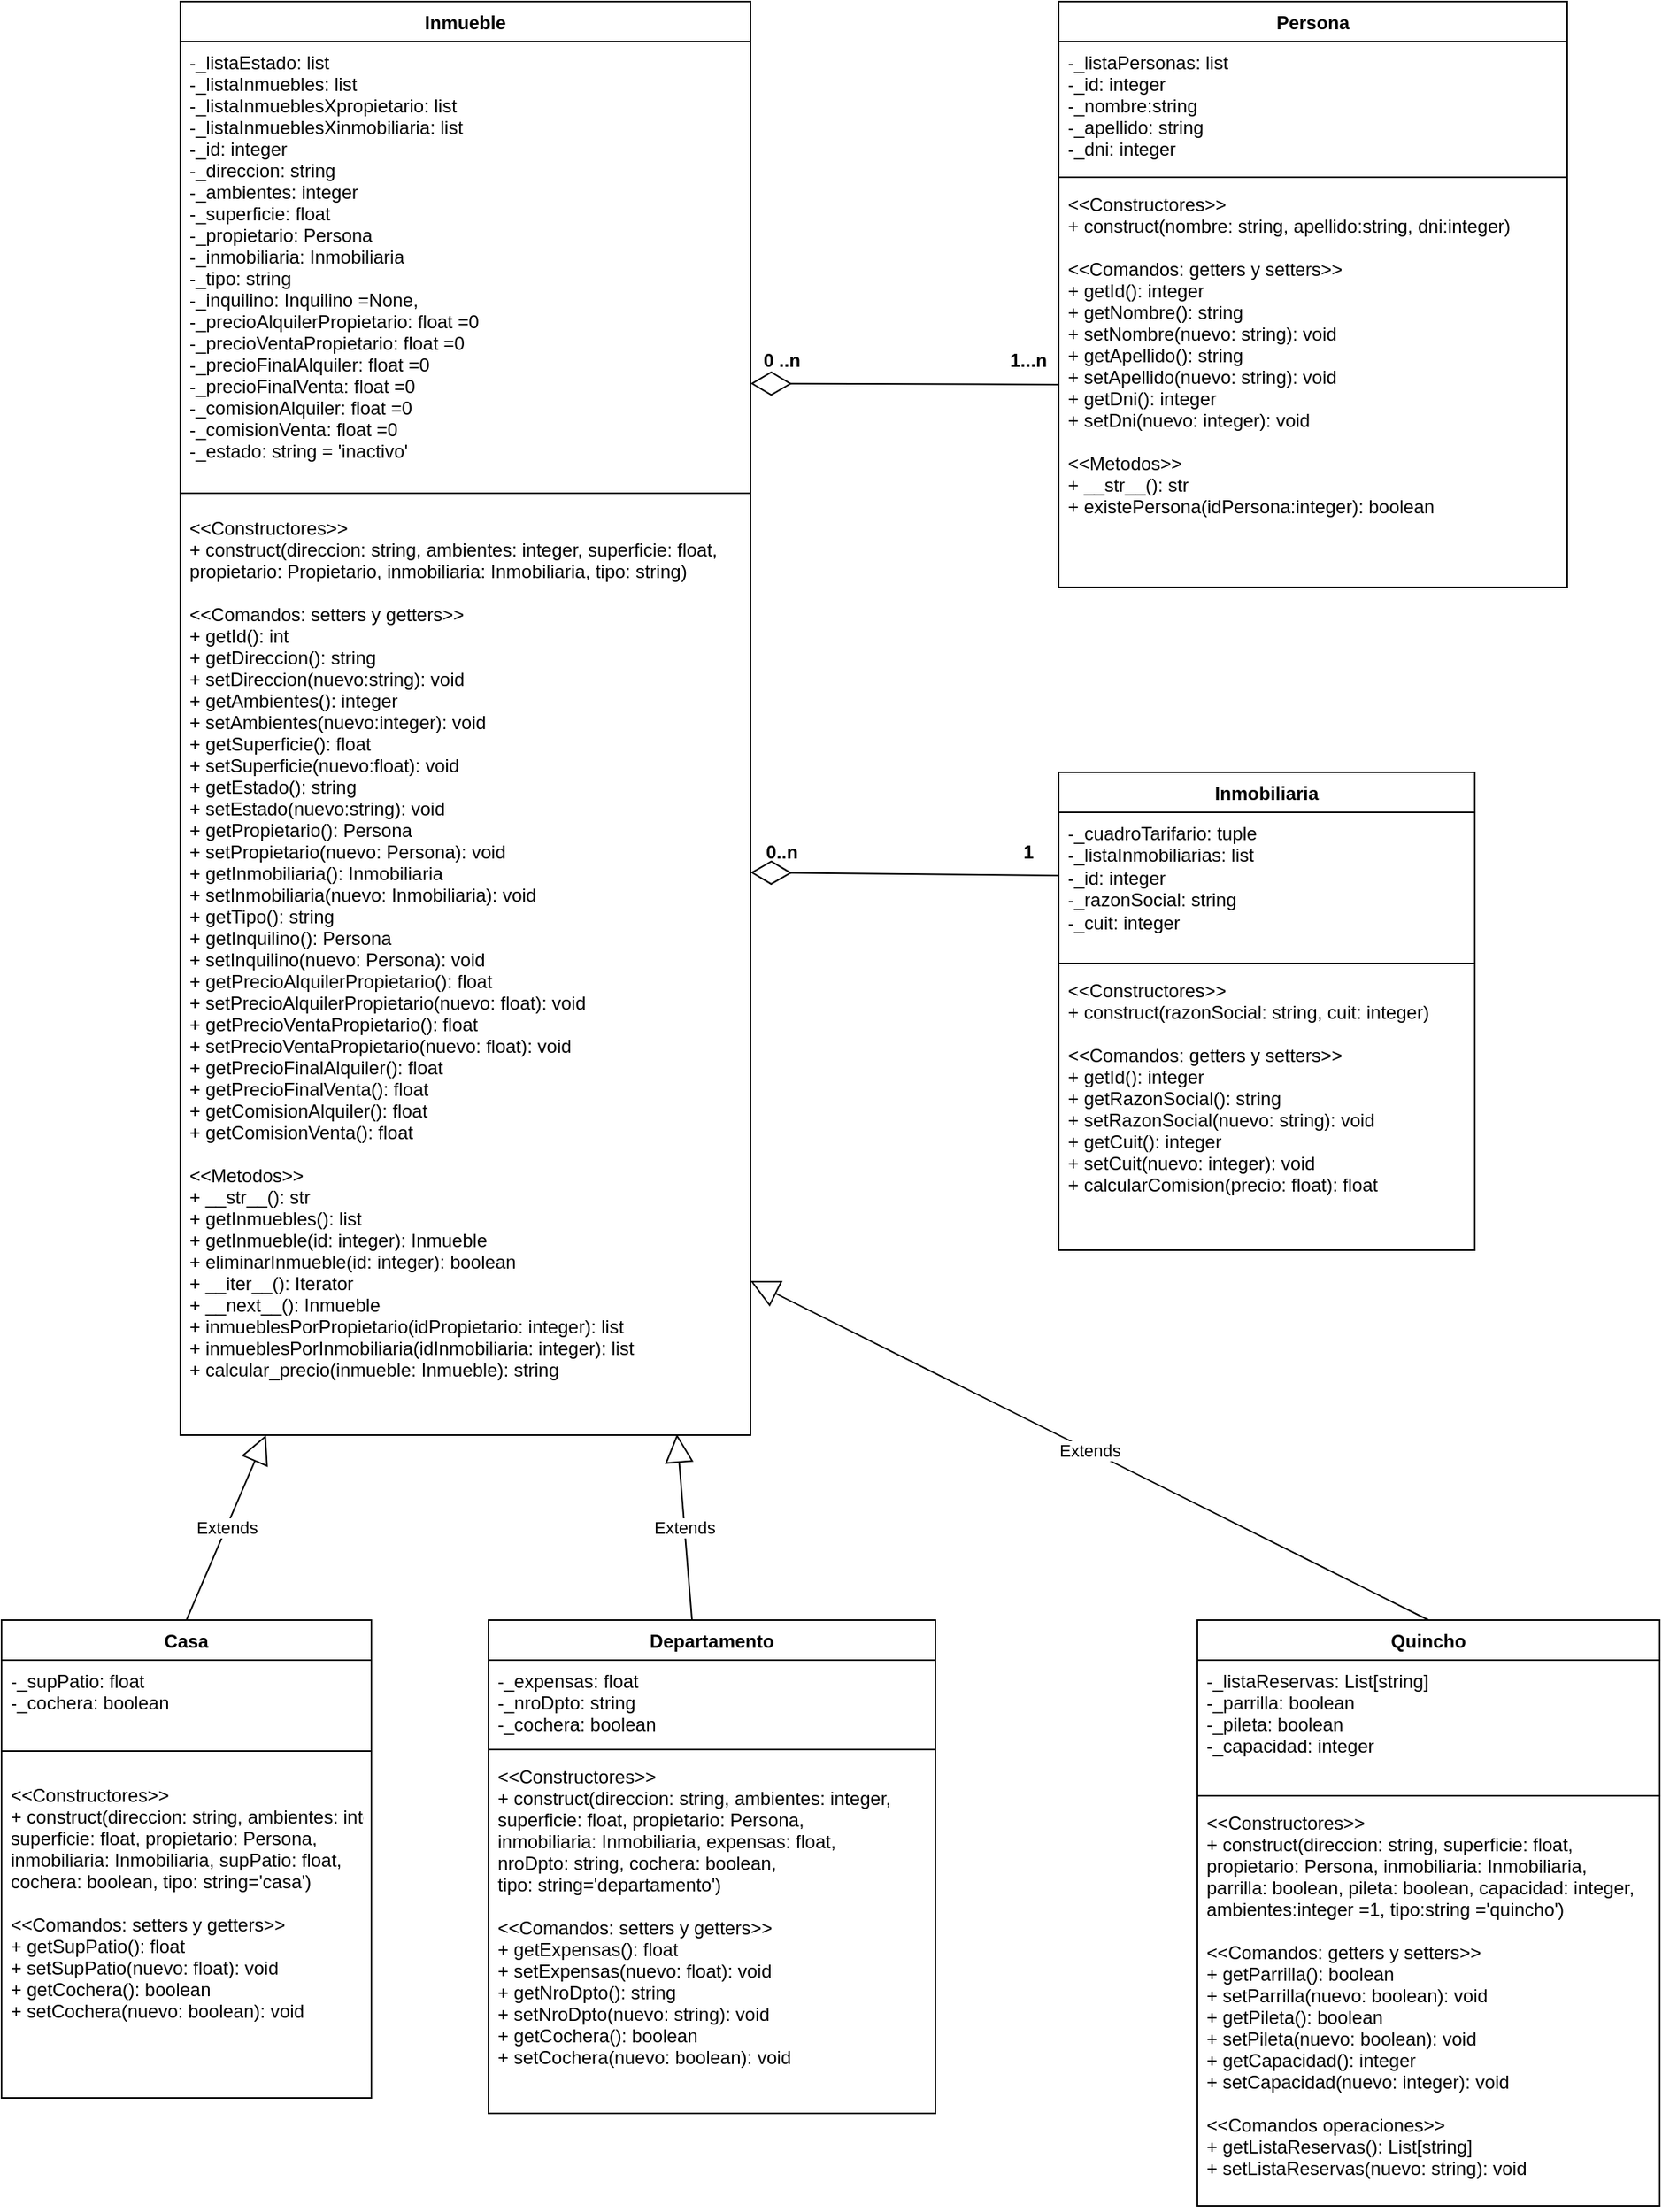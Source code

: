 <mxfile version="23.1.5" type="device">
  <diagram id="pO080ULWVFRPkJFq8dy7" name="Página-1">
    <mxGraphModel dx="2320" dy="1102" grid="1" gridSize="10" guides="1" tooltips="1" connect="1" arrows="1" fold="1" page="1" pageScale="1" pageWidth="827" pageHeight="1169" math="0" shadow="0">
      <root>
        <mxCell id="0" />
        <mxCell id="1" parent="0" />
        <mxCell id="1N5712yH5s_NPY4bhr51-1" value="Persona" style="swimlane;fontStyle=1;align=center;verticalAlign=top;childLayout=stackLayout;horizontal=1;startSize=26;horizontalStack=0;resizeParent=1;resizeParentMax=0;resizeLast=0;collapsible=1;marginBottom=0;" parent="1" vertex="1">
          <mxGeometry x="860" y="20" width="330" height="380" as="geometry" />
        </mxCell>
        <mxCell id="1N5712yH5s_NPY4bhr51-2" value="-_listaPersonas: list   &#xa;-_id: integer&#xa;-_nombre:string&#xa;-_apellido: string&#xa;-_dni: integer" style="text;strokeColor=none;fillColor=none;align=left;verticalAlign=top;spacingLeft=4;spacingRight=4;overflow=hidden;rotatable=0;points=[[0,0.5],[1,0.5]];portConstraint=eastwest;" parent="1N5712yH5s_NPY4bhr51-1" vertex="1">
          <mxGeometry y="26" width="330" height="84" as="geometry" />
        </mxCell>
        <mxCell id="1N5712yH5s_NPY4bhr51-3" value="" style="line;strokeWidth=1;fillColor=none;align=left;verticalAlign=middle;spacingTop=-1;spacingLeft=3;spacingRight=3;rotatable=0;labelPosition=right;points=[];portConstraint=eastwest;strokeColor=inherit;" parent="1N5712yH5s_NPY4bhr51-1" vertex="1">
          <mxGeometry y="110" width="330" height="8" as="geometry" />
        </mxCell>
        <mxCell id="1N5712yH5s_NPY4bhr51-4" value="&lt;&lt;Constructores&gt;&gt;&#xa;+ construct(nombre: string, apellido:string, dni:integer)&#xa;&#xa;&lt;&lt;Comandos: getters y setters&gt;&gt;&#xa;+ getId(): integer&#xa;+ getNombre(): string&#xa;+ setNombre(nuevo: string): void&#xa;+ getApellido(): string&#xa;+ setApellido(nuevo: string): void&#xa;+ getDni(): integer&#xa;+ setDni(nuevo: integer): void&#xa;&#xa;&lt;&lt;Metodos&gt;&gt;&#xa;+ __str__(): str&#xa;+ existePersona(idPersona:integer): boolean" style="text;strokeColor=none;fillColor=none;align=left;verticalAlign=top;spacingLeft=4;spacingRight=4;overflow=hidden;rotatable=0;points=[[0,0.5],[1,0.5]];portConstraint=eastwest;" parent="1N5712yH5s_NPY4bhr51-1" vertex="1">
          <mxGeometry y="118" width="330" height="262" as="geometry" />
        </mxCell>
        <mxCell id="1N5712yH5s_NPY4bhr51-5" value="Inmobiliaria" style="swimlane;fontStyle=1;align=center;verticalAlign=top;childLayout=stackLayout;horizontal=1;startSize=26;horizontalStack=0;resizeParent=1;resizeParentMax=0;resizeLast=0;collapsible=1;marginBottom=0;" parent="1" vertex="1">
          <mxGeometry x="860" y="520" width="270" height="310" as="geometry" />
        </mxCell>
        <mxCell id="1N5712yH5s_NPY4bhr51-6" value="-_cuadroTarifario: tuple&lt;br&gt;-_listaInmobiliarias: list   &lt;br&gt;-_id: integer&lt;br&gt;-_razonSocial: string&lt;br&gt;-_cuit: integer" style="text;strokeColor=none;fillColor=none;align=left;verticalAlign=top;spacingLeft=4;spacingRight=4;overflow=hidden;rotatable=0;points=[[0,0.5],[1,0.5]];portConstraint=eastwest;html=1;" parent="1N5712yH5s_NPY4bhr51-5" vertex="1">
          <mxGeometry y="26" width="270" height="94" as="geometry" />
        </mxCell>
        <mxCell id="1N5712yH5s_NPY4bhr51-7" value="" style="line;strokeWidth=1;fillColor=none;align=left;verticalAlign=middle;spacingTop=-1;spacingLeft=3;spacingRight=3;rotatable=0;labelPosition=right;points=[];portConstraint=eastwest;strokeColor=inherit;" parent="1N5712yH5s_NPY4bhr51-5" vertex="1">
          <mxGeometry y="120" width="270" height="8" as="geometry" />
        </mxCell>
        <mxCell id="1N5712yH5s_NPY4bhr51-8" value="&lt;&lt;Constructores&gt;&gt;&#xa;+ construct(razonSocial: string, cuit: integer)&#xa;&#xa;&lt;&lt;Comandos: getters y setters&gt;&gt;&#xa;+ getId(): integer&#xa;+ getRazonSocial(): string&#xa;+ setRazonSocial(nuevo: string): void&#xa;+ getCuit(): integer&#xa;+ setCuit(nuevo: integer): void&#xa;+ calcularComision(precio: float): float           " style="text;strokeColor=none;fillColor=none;align=left;verticalAlign=top;spacingLeft=4;spacingRight=4;overflow=hidden;rotatable=0;points=[[0,0.5],[1,0.5]];portConstraint=eastwest;" parent="1N5712yH5s_NPY4bhr51-5" vertex="1">
          <mxGeometry y="128" width="270" height="182" as="geometry" />
        </mxCell>
        <mxCell id="1N5712yH5s_NPY4bhr51-9" value="Casa" style="swimlane;fontStyle=1;align=center;verticalAlign=top;childLayout=stackLayout;horizontal=1;startSize=26;horizontalStack=0;resizeParent=1;resizeParentMax=0;resizeLast=0;collapsible=1;marginBottom=0;" parent="1" vertex="1">
          <mxGeometry x="174" y="1070" width="240" height="310" as="geometry" />
        </mxCell>
        <mxCell id="1N5712yH5s_NPY4bhr51-10" value="-_supPatio: float&#xa;-_cochera: boolean" style="text;strokeColor=none;fillColor=none;align=left;verticalAlign=top;spacingLeft=4;spacingRight=4;overflow=hidden;rotatable=0;points=[[0,0.5],[1,0.5]];portConstraint=eastwest;" parent="1N5712yH5s_NPY4bhr51-9" vertex="1">
          <mxGeometry y="26" width="240" height="44" as="geometry" />
        </mxCell>
        <mxCell id="1N5712yH5s_NPY4bhr51-11" value="" style="line;strokeWidth=1;fillColor=none;align=left;verticalAlign=middle;spacingTop=-1;spacingLeft=3;spacingRight=3;rotatable=0;labelPosition=right;points=[];portConstraint=eastwest;strokeColor=inherit;" parent="1N5712yH5s_NPY4bhr51-9" vertex="1">
          <mxGeometry y="70" width="240" height="30" as="geometry" />
        </mxCell>
        <mxCell id="1N5712yH5s_NPY4bhr51-12" value="&lt;&lt;Constructores&gt;&gt;&#xa;+ construct(direccion: string, ambientes: integer,&#xa;superficie: float, propietario: Persona,&#xa;inmobiliaria: Inmobiliaria, supPatio: float,&#xa;cochera: boolean, tipo: string=&#39;casa&#39;)&#xa;&#xa;&lt;&lt;Comandos: setters y getters&gt;&gt;&#xa;+ getSupPatio(): float &#xa;+ setSupPatio(nuevo: float): void &#xa;+ getCochera(): boolean&#xa;+ setCochera(nuevo: boolean): void" style="text;strokeColor=none;fillColor=none;align=left;verticalAlign=top;spacingLeft=4;spacingRight=4;overflow=hidden;rotatable=0;points=[[0,0.5],[1,0.5]];portConstraint=eastwest;" parent="1N5712yH5s_NPY4bhr51-9" vertex="1">
          <mxGeometry y="100" width="240" height="210" as="geometry" />
        </mxCell>
        <mxCell id="1N5712yH5s_NPY4bhr51-13" value="Departamento&#xa;" style="swimlane;fontStyle=1;align=center;verticalAlign=top;childLayout=stackLayout;horizontal=1;startSize=26;horizontalStack=0;resizeParent=1;resizeParentMax=0;resizeLast=0;collapsible=1;marginBottom=0;" parent="1" vertex="1">
          <mxGeometry x="490" y="1070" width="290" height="320" as="geometry" />
        </mxCell>
        <mxCell id="1N5712yH5s_NPY4bhr51-14" value="-_expensas: float&#xa;-_nroDpto: string&#xa;-_cochera: boolean" style="text;strokeColor=none;fillColor=none;align=left;verticalAlign=top;spacingLeft=4;spacingRight=4;overflow=hidden;rotatable=0;points=[[0,0.5],[1,0.5]];portConstraint=eastwest;" parent="1N5712yH5s_NPY4bhr51-13" vertex="1">
          <mxGeometry y="26" width="290" height="54" as="geometry" />
        </mxCell>
        <mxCell id="1N5712yH5s_NPY4bhr51-15" value="" style="line;strokeWidth=1;fillColor=none;align=left;verticalAlign=middle;spacingTop=-1;spacingLeft=3;spacingRight=3;rotatable=0;labelPosition=right;points=[];portConstraint=eastwest;strokeColor=inherit;" parent="1N5712yH5s_NPY4bhr51-13" vertex="1">
          <mxGeometry y="80" width="290" height="8" as="geometry" />
        </mxCell>
        <mxCell id="1N5712yH5s_NPY4bhr51-16" value="&lt;&lt;Constructores&gt;&gt;&#xa;+ construct(direccion: string, ambientes: integer, &#xa;superficie: float, propietario: Persona,&#xa;inmobiliaria: Inmobiliaria, expensas: float,&#xa;nroDpto: string, cochera: boolean, &#xa;tipo: string=&#39;departamento&#39;)&#xa;&#xa;&lt;&lt;Comandos: setters y getters&gt;&gt;&#xa;+ getExpensas(): float &#xa;+ setExpensas(nuevo: float): void &#xa;+ getNroDpto(): string&#xa;+ setNroDpto(nuevo: string): void &#xa;+ getCochera(): boolean&#xa;+ setCochera(nuevo: boolean): void    " style="text;strokeColor=none;fillColor=none;align=left;verticalAlign=top;spacingLeft=4;spacingRight=4;overflow=hidden;rotatable=0;points=[[0,0.5],[1,0.5]];portConstraint=eastwest;" parent="1N5712yH5s_NPY4bhr51-13" vertex="1">
          <mxGeometry y="88" width="290" height="232" as="geometry" />
        </mxCell>
        <mxCell id="1N5712yH5s_NPY4bhr51-17" value="Inmueble" style="swimlane;fontStyle=1;align=center;verticalAlign=top;childLayout=stackLayout;horizontal=1;startSize=26;horizontalStack=0;resizeParent=1;resizeParentMax=0;resizeLast=0;collapsible=1;marginBottom=0;" parent="1" vertex="1">
          <mxGeometry x="290" y="20" width="370" height="930" as="geometry" />
        </mxCell>
        <mxCell id="1N5712yH5s_NPY4bhr51-18" value="-_listaEstado: list &#xa;-_listaInmuebles: list &#xa;-_listaInmueblesXpropietario: list &#xa;-_listaInmueblesXinmobiliaria: list&#xa;-_id: integer&#xa;-_direccion: string&#xa;-_ambientes: integer&#xa;-_superficie: float&#xa;-_propietario: Persona&#xa;-_inmobiliaria: Inmobiliaria&#xa;-_tipo: string&#xa;-_inquilino: Inquilino =None, &#xa;-_precioAlquilerPropietario: float =0&#xa;-_precioVentaPropietario: float =0&#xa;-_precioFinalAlquiler: float =0&#xa;-_precioFinalVenta: float =0&#xa;-_comisionAlquiler: float =0&#xa;-_comisionVenta: float =0&#xa;-_estado: string = &#39;inactivo&#39;" style="text;strokeColor=none;fillColor=none;align=left;verticalAlign=top;spacingLeft=4;spacingRight=4;overflow=hidden;rotatable=0;points=[[0,0.5],[1,0.5]];portConstraint=eastwest;" parent="1N5712yH5s_NPY4bhr51-17" vertex="1">
          <mxGeometry y="26" width="370" height="284" as="geometry" />
        </mxCell>
        <mxCell id="1N5712yH5s_NPY4bhr51-19" value="" style="line;strokeWidth=1;fillColor=none;align=left;verticalAlign=middle;spacingTop=-1;spacingLeft=3;spacingRight=3;rotatable=0;labelPosition=right;points=[];portConstraint=eastwest;strokeColor=inherit;" parent="1N5712yH5s_NPY4bhr51-17" vertex="1">
          <mxGeometry y="310" width="370" height="18" as="geometry" />
        </mxCell>
        <mxCell id="1N5712yH5s_NPY4bhr51-20" value="&lt;&lt;Constructores&gt;&gt;&#xa;+ construct(direccion: string, ambientes: integer, superficie: float, &#xa;propietario: Propietario, inmobiliaria: Inmobiliaria, tipo: string)&#xa;&#xa;&lt;&lt;Comandos: setters y getters&gt;&gt;&#xa;+ getId(): int&#xa;+ getDireccion(): string &#xa;+ setDireccion(nuevo:string): void&#xa;+ getAmbientes(): integer&#xa;+ setAmbientes(nuevo:integer): void&#xa;+ getSuperficie(): float &#xa;+ setSuperficie(nuevo:float): void &#xa;+ getEstado(): string &#xa;+ setEstado(nuevo:string): void &#xa;+ getPropietario(): Persona &#xa;+ setPropietario(nuevo: Persona): void &#xa;+ getInmobiliaria(): Inmobiliaria &#xa;+ setInmobiliaria(nuevo: Inmobiliaria): void &#xa;+ getTipo(): string&#xa;+ getInquilino(): Persona &#xa;+ setInquilino(nuevo: Persona): void &#xa;+ getPrecioAlquilerPropietario(): float &#xa;+ setPrecioAlquilerPropietario(nuevo: float): void&#xa;+ getPrecioVentaPropietario(): float&#xa;+ setPrecioVentaPropietario(nuevo: float): void &#xa;+ getPrecioFinalAlquiler(): float&#xa;+ getPrecioFinalVenta(): float&#xa;+ getComisionAlquiler(): float&#xa;+ getComisionVenta(): float&#xa;&#xa;&lt;&lt;Metodos&gt;&gt;&#xa;+ __str__(): str &#xa;+ getInmuebles(): list&#xa;+ getInmueble(id: integer): Inmueble &#xa;+ eliminarInmueble(id: integer): boolean&#xa;+ __iter__(): Iterator&#xa;+ __next__(): Inmueble&#xa;+ inmueblesPorPropietario(idPropietario: integer): list&#xa;+ inmueblesPorInmobiliaria(idInmobiliaria: integer): list&#xa;+ calcular_precio(inmueble: Inmueble): string" style="text;strokeColor=none;fillColor=none;align=left;verticalAlign=top;spacingLeft=4;spacingRight=4;overflow=hidden;rotatable=0;points=[[0,0.5],[1,0.5]];portConstraint=eastwest;" parent="1N5712yH5s_NPY4bhr51-17" vertex="1">
          <mxGeometry y="328" width="370" height="602" as="geometry" />
        </mxCell>
        <mxCell id="1N5712yH5s_NPY4bhr51-30" value="Quincho" style="swimlane;fontStyle=1;align=center;verticalAlign=top;childLayout=stackLayout;horizontal=1;startSize=26;horizontalStack=0;resizeParent=1;resizeParentMax=0;resizeLast=0;collapsible=1;marginBottom=0;" parent="1" vertex="1">
          <mxGeometry x="950" y="1070" width="300" height="380" as="geometry" />
        </mxCell>
        <mxCell id="1N5712yH5s_NPY4bhr51-31" value="-_listaReservas: List[string]&#xa;-_parrilla: boolean&#xa;-_pileta: boolean&#xa;-_capacidad: integer" style="text;strokeColor=none;fillColor=none;align=left;verticalAlign=top;spacingLeft=4;spacingRight=4;overflow=hidden;rotatable=0;points=[[0,0.5],[1,0.5]];portConstraint=eastwest;" parent="1N5712yH5s_NPY4bhr51-30" vertex="1">
          <mxGeometry y="26" width="300" height="84" as="geometry" />
        </mxCell>
        <mxCell id="1N5712yH5s_NPY4bhr51-32" value="" style="line;strokeWidth=1;fillColor=none;align=left;verticalAlign=middle;spacingTop=-1;spacingLeft=3;spacingRight=3;rotatable=0;labelPosition=right;points=[];portConstraint=eastwest;strokeColor=inherit;" parent="1N5712yH5s_NPY4bhr51-30" vertex="1">
          <mxGeometry y="110" width="300" height="8" as="geometry" />
        </mxCell>
        <mxCell id="1N5712yH5s_NPY4bhr51-33" value="&lt;&lt;Constructores&gt;&gt;&#xa;+ construct(direccion: string, superficie: float,&#xa;propietario: Persona, inmobiliaria: Inmobiliaria,&#xa;parrilla: boolean, pileta: boolean, capacidad: integer,&#xa;ambientes:integer =1, tipo:string =&#39;quincho&#39;)&#xa;&#xa;&lt;&lt;Comandos: getters y setters&gt;&gt;&#xa;+ getParrilla(): boolean&#xa;+ setParrilla(nuevo: boolean): void &#xa;+ getPileta(): boolean&#xa;+ setPileta(nuevo: boolean): void &#xa;+ getCapacidad(): integer&#xa;+ setCapacidad(nuevo: integer): void&#xa;&#xa;&lt;&lt;Comandos operaciones&gt;&gt;&#xa;+ getListaReservas(): List[string] &#xa;+ setListaReservas(nuevo: string): void" style="text;strokeColor=none;fillColor=none;align=left;verticalAlign=top;spacingLeft=4;spacingRight=4;overflow=hidden;rotatable=0;points=[[0,0.5],[1,0.5]];portConstraint=eastwest;" parent="1N5712yH5s_NPY4bhr51-30" vertex="1">
          <mxGeometry y="118" width="300" height="262" as="geometry" />
        </mxCell>
        <mxCell id="P6t8mrCn2vhdrIqLOYjk-9" value="0 ..n" style="text;align=center;fontStyle=1;verticalAlign=middle;spacingLeft=3;spacingRight=3;strokeColor=none;rotatable=0;points=[[0,0.5],[1,0.5]];portConstraint=eastwest;html=1;" vertex="1" parent="1">
          <mxGeometry x="640" y="240" width="80" height="26" as="geometry" />
        </mxCell>
        <mxCell id="P6t8mrCn2vhdrIqLOYjk-10" value="1...n" style="text;align=center;fontStyle=1;verticalAlign=middle;spacingLeft=3;spacingRight=3;strokeColor=none;rotatable=0;points=[[0,0.5],[1,0.5]];portConstraint=eastwest;html=1;" vertex="1" parent="1">
          <mxGeometry x="800" y="240" width="80" height="26" as="geometry" />
        </mxCell>
        <mxCell id="P6t8mrCn2vhdrIqLOYjk-15" value="0..n" style="text;align=center;fontStyle=1;verticalAlign=middle;spacingLeft=3;spacingRight=3;strokeColor=none;rotatable=0;points=[[0,0.5],[1,0.5]];portConstraint=eastwest;html=1;" vertex="1" parent="1">
          <mxGeometry x="640" y="559" width="80" height="26" as="geometry" />
        </mxCell>
        <mxCell id="P6t8mrCn2vhdrIqLOYjk-16" value="1" style="text;align=center;fontStyle=1;verticalAlign=middle;spacingLeft=3;spacingRight=3;strokeColor=none;rotatable=0;points=[[0,0.5],[1,0.5]];portConstraint=eastwest;html=1;" vertex="1" parent="1">
          <mxGeometry x="800" y="559" width="80" height="26" as="geometry" />
        </mxCell>
        <mxCell id="P6t8mrCn2vhdrIqLOYjk-17" value="" style="endArrow=diamondThin;endFill=0;endSize=24;html=1;rounded=0;entryX=1;entryY=0.781;entryDx=0;entryDy=0;entryPerimeter=0;" edge="1" parent="1" source="1N5712yH5s_NPY4bhr51-4" target="1N5712yH5s_NPY4bhr51-18">
          <mxGeometry width="160" relative="1" as="geometry">
            <mxPoint x="690" y="290" as="sourcePoint" />
            <mxPoint x="660" y="269" as="targetPoint" />
          </mxGeometry>
        </mxCell>
        <mxCell id="P6t8mrCn2vhdrIqLOYjk-18" value="" style="endArrow=diamondThin;endFill=0;endSize=24;html=1;rounded=0;entryX=1.001;entryY=0.691;entryDx=0;entryDy=0;entryPerimeter=0;" edge="1" parent="1">
          <mxGeometry width="160" relative="1" as="geometry">
            <mxPoint x="860" y="587" as="sourcePoint" />
            <mxPoint x="660" y="585" as="targetPoint" />
          </mxGeometry>
        </mxCell>
        <mxCell id="P6t8mrCn2vhdrIqLOYjk-19" value="Extends" style="endArrow=block;endSize=16;endFill=0;html=1;rounded=0;entryX=0.975;entryY=1.026;entryDx=0;entryDy=0;entryPerimeter=0;exitX=0.5;exitY=0;exitDx=0;exitDy=0;" edge="1" parent="1" source="1N5712yH5s_NPY4bhr51-30">
          <mxGeometry width="160" relative="1" as="geometry">
            <mxPoint x="677" y="967" as="sourcePoint" />
            <mxPoint x="660" y="850" as="targetPoint" />
          </mxGeometry>
        </mxCell>
        <mxCell id="P6t8mrCn2vhdrIqLOYjk-20" value="Extends" style="endArrow=block;endSize=16;endFill=0;html=1;rounded=0;entryX=0.871;entryY=0.999;entryDx=0;entryDy=0;entryPerimeter=0;" edge="1" parent="1" source="1N5712yH5s_NPY4bhr51-13" target="1N5712yH5s_NPY4bhr51-20">
          <mxGeometry width="160" relative="1" as="geometry">
            <mxPoint x="1035" y="1000" as="sourcePoint" />
            <mxPoint x="680" y="930" as="targetPoint" />
          </mxGeometry>
        </mxCell>
        <mxCell id="P6t8mrCn2vhdrIqLOYjk-21" value="Extends" style="endArrow=block;endSize=16;endFill=0;html=1;rounded=0;exitX=0.5;exitY=0;exitDx=0;exitDy=0;" edge="1" parent="1" source="1N5712yH5s_NPY4bhr51-9" target="1N5712yH5s_NPY4bhr51-20">
          <mxGeometry width="160" relative="1" as="geometry">
            <mxPoint x="611" y="1000" as="sourcePoint" />
            <mxPoint x="240" y="900" as="targetPoint" />
          </mxGeometry>
        </mxCell>
      </root>
    </mxGraphModel>
  </diagram>
</mxfile>
